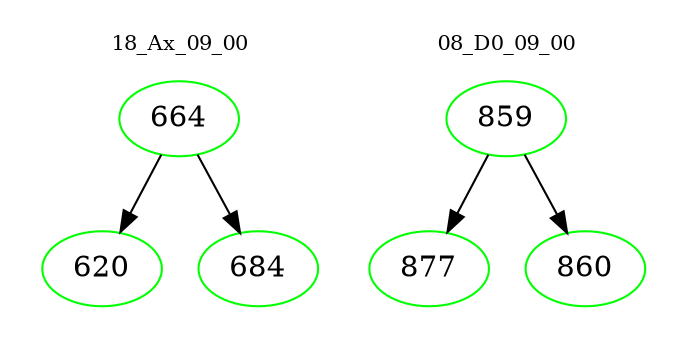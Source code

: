 digraph{
subgraph cluster_0 {
color = white
label = "18_Ax_09_00";
fontsize=10;
T0_664 [label="664", color="green"]
T0_664 -> T0_620 [color="black"]
T0_620 [label="620", color="green"]
T0_664 -> T0_684 [color="black"]
T0_684 [label="684", color="green"]
}
subgraph cluster_1 {
color = white
label = "08_D0_09_00";
fontsize=10;
T1_859 [label="859", color="green"]
T1_859 -> T1_877 [color="black"]
T1_877 [label="877", color="green"]
T1_859 -> T1_860 [color="black"]
T1_860 [label="860", color="green"]
}
}
